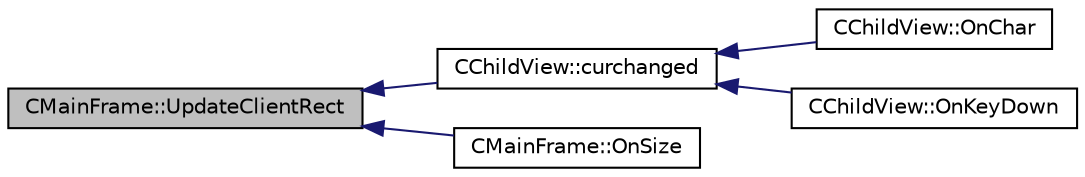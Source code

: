 digraph "CMainFrame::UpdateClientRect"
{
  edge [fontname="Helvetica",fontsize="10",labelfontname="Helvetica",labelfontsize="10"];
  node [fontname="Helvetica",fontsize="10",shape=record];
  rankdir="LR";
  Node16 [label="CMainFrame::UpdateClientRect",height=0.2,width=0.4,color="black", fillcolor="grey75", style="filled", fontcolor="black"];
  Node16 -> Node17 [dir="back",color="midnightblue",fontsize="10",style="solid",fontname="Helvetica"];
  Node17 [label="CChildView::curchanged",height=0.2,width=0.4,color="black", fillcolor="white", style="filled",URL="$class_c_child_view.html#ab68bf2b03a8e9aab3f2aac2b9ec3177a"];
  Node17 -> Node18 [dir="back",color="midnightblue",fontsize="10",style="solid",fontname="Helvetica"];
  Node18 [label="CChildView::OnChar",height=0.2,width=0.4,color="black", fillcolor="white", style="filled",URL="$class_c_child_view.html#af29ede94259b52b2ad54d139ff554abe",tooltip="响应发送文字消息的函数  响应ON_WM_CHAR消息 "];
  Node17 -> Node19 [dir="back",color="midnightblue",fontsize="10",style="solid",fontname="Helvetica"];
  Node19 [label="CChildView::OnKeyDown",height=0.2,width=0.4,color="black", fillcolor="white", style="filled",URL="$class_c_child_view.html#a74d87512b76128e2eedea87811363e45",tooltip="键盘按下消息响应函数  此函数内部对nChar有判断，也就是说此函数只处理按下上下左右键的消息 ..."];
  Node16 -> Node20 [dir="back",color="midnightblue",fontsize="10",style="solid",fontname="Helvetica"];
  Node20 [label="CMainFrame::OnSize",height=0.2,width=0.4,color="black", fillcolor="white", style="filled",URL="$class_c_main_frame.html#adf171bf1f2c6f10cc85dbe8db3fc93f7",tooltip="当窗口大小被调整之后调用的消息响应函数 当窗口大小被调整,共有两个地方需要调整 "];
}
